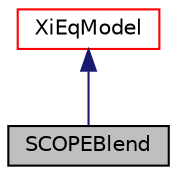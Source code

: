 digraph "SCOPEBlend"
{
  bgcolor="transparent";
  edge [fontname="Helvetica",fontsize="10",labelfontname="Helvetica",labelfontsize="10"];
  node [fontname="Helvetica",fontsize="10",shape=record];
  Node2 [label="SCOPEBlend",height=0.2,width=0.4,color="black", fillcolor="grey75", style="filled", fontcolor="black"];
  Node3 -> Node2 [dir="back",color="midnightblue",fontsize="10",style="solid",fontname="Helvetica"];
  Node3 [label="XiEqModel",height=0.2,width=0.4,color="red",URL="$a32949.html",tooltip="Base-class for all XiEq models used by the b-XiEq combustion model. The available models are : basicX..."];
}
